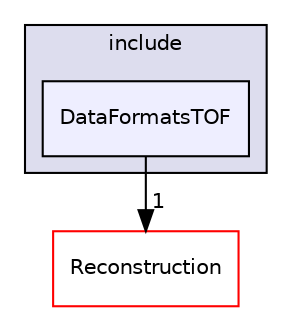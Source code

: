 digraph "/home/travis/build/AliceO2Group/AliceO2/DataFormats/Detectors/TOF/include/DataFormatsTOF" {
  bgcolor=transparent;
  compound=true
  node [ fontsize="10", fontname="Helvetica"];
  edge [ labelfontsize="10", labelfontname="Helvetica"];
  subgraph clusterdir_52a450538d7572a32cbfb94425157f6b {
    graph [ bgcolor="#ddddee", pencolor="black", label="include" fontname="Helvetica", fontsize="10", URL="dir_52a450538d7572a32cbfb94425157f6b.html"]
  dir_91b844c53d7b1788623423e1009a0b53 [shape=box, label="DataFormatsTOF", style="filled", fillcolor="#eeeeff", pencolor="black", URL="dir_91b844c53d7b1788623423e1009a0b53.html"];
  }
  dir_d269712cc31e133b892a3b3f6424741a [shape=box label="Reconstruction" color="red" URL="dir_d269712cc31e133b892a3b3f6424741a.html"];
  dir_91b844c53d7b1788623423e1009a0b53->dir_d269712cc31e133b892a3b3f6424741a [headlabel="1", labeldistance=1.5 headhref="dir_000077_000108.html"];
}
